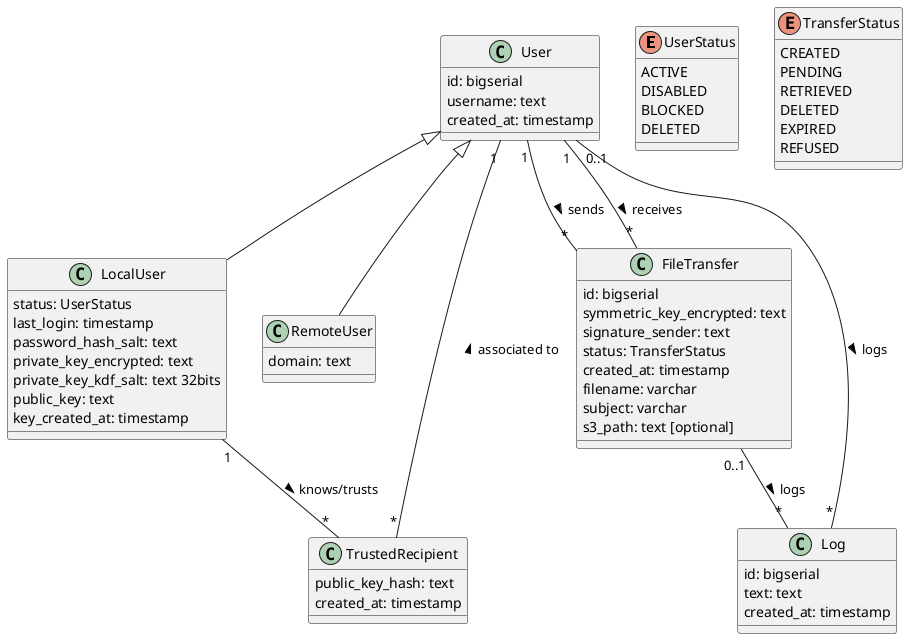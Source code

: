 @startuml

enum UserStatus {
    ACTIVE
    DISABLED
    BLOCKED
    DELETED
}

enum TransferStatus {
    CREATED
    PENDING
    RETRIEVED
    DELETED
    EXPIRED
    REFUSED
}

class User {
    id: bigserial
    username: text
    created_at: timestamp
}

class LocalUser {
    status: UserStatus
    last_login: timestamp
    password_hash_salt: text
    private_key_encrypted: text
    private_key_kdf_salt: text 32bits
    public_key: text
    key_created_at: timestamp
}

class RemoteUser {
    domain: text
}

class FileTransfer {
    id: bigserial
    symmetric_key_encrypted: text
    signature_sender: text
    status: TransferStatus
    created_at: timestamp
    filename: varchar
    subject: varchar
    s3_path: text [optional]
}

class TrustedRecipient {
    public_key_hash: text
    created_at: timestamp
}

class Log {
    id: bigserial
    text: text
    created_at: timestamp
}

LocalUser -up-|> User
RemoteUser -up-|> User

User "1" -- "*" FileTransfer: sends >
User "1" -- "*" FileTransfer: receives >

LocalUser "1" -- "*" TrustedRecipient: knows/trusts >
TrustedRecipient "*" -- "1" User: associated to >

User "0..1" -- "*" Log: logs >
FileTransfer "0..1" -- "*" Log: logs >

@enduml
